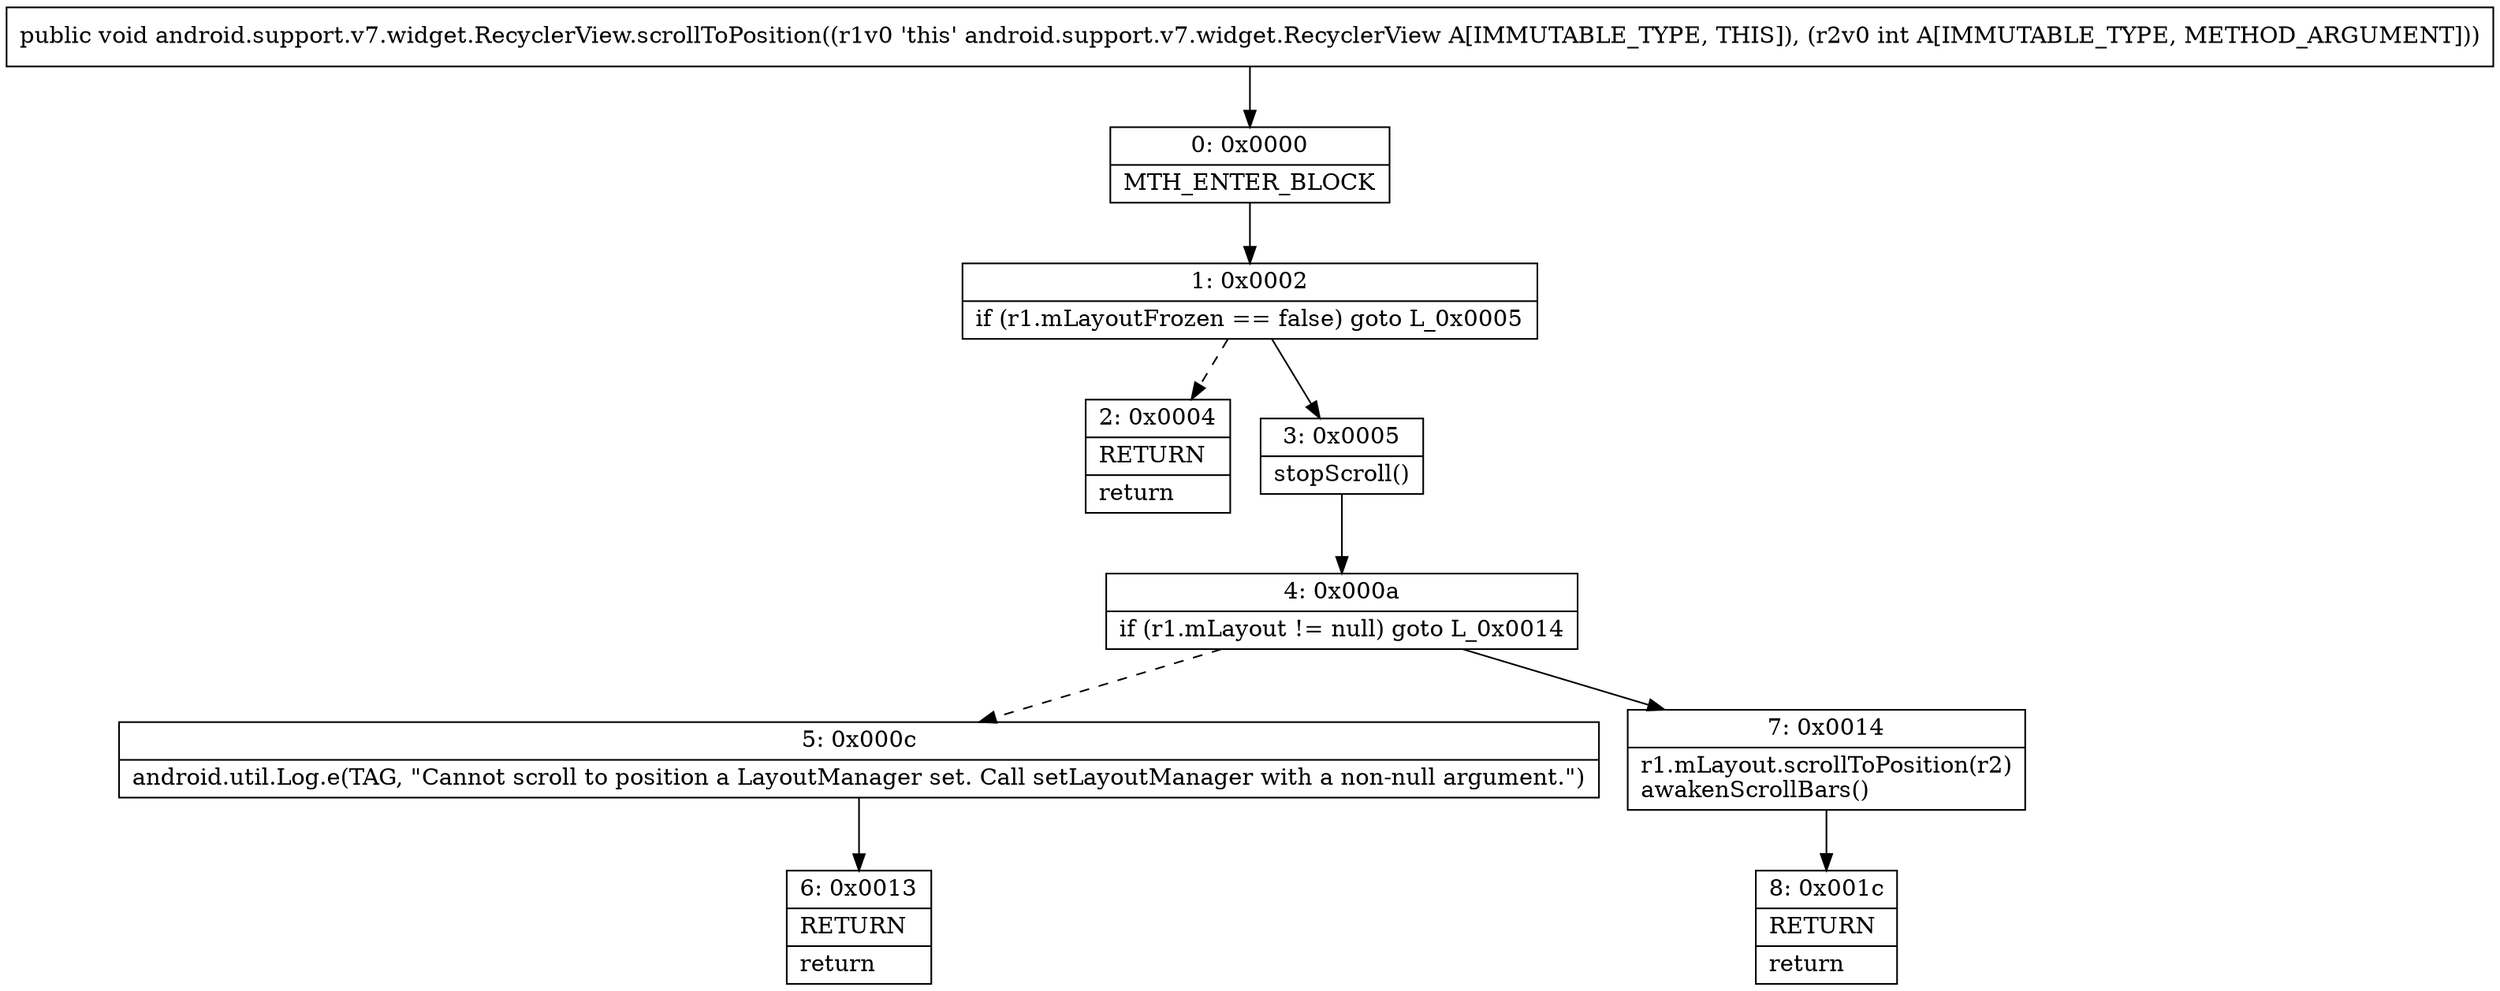digraph "CFG forandroid.support.v7.widget.RecyclerView.scrollToPosition(I)V" {
Node_0 [shape=record,label="{0\:\ 0x0000|MTH_ENTER_BLOCK\l}"];
Node_1 [shape=record,label="{1\:\ 0x0002|if (r1.mLayoutFrozen == false) goto L_0x0005\l}"];
Node_2 [shape=record,label="{2\:\ 0x0004|RETURN\l|return\l}"];
Node_3 [shape=record,label="{3\:\ 0x0005|stopScroll()\l}"];
Node_4 [shape=record,label="{4\:\ 0x000a|if (r1.mLayout != null) goto L_0x0014\l}"];
Node_5 [shape=record,label="{5\:\ 0x000c|android.util.Log.e(TAG, \"Cannot scroll to position a LayoutManager set. Call setLayoutManager with a non\-null argument.\")\l}"];
Node_6 [shape=record,label="{6\:\ 0x0013|RETURN\l|return\l}"];
Node_7 [shape=record,label="{7\:\ 0x0014|r1.mLayout.scrollToPosition(r2)\lawakenScrollBars()\l}"];
Node_8 [shape=record,label="{8\:\ 0x001c|RETURN\l|return\l}"];
MethodNode[shape=record,label="{public void android.support.v7.widget.RecyclerView.scrollToPosition((r1v0 'this' android.support.v7.widget.RecyclerView A[IMMUTABLE_TYPE, THIS]), (r2v0 int A[IMMUTABLE_TYPE, METHOD_ARGUMENT])) }"];
MethodNode -> Node_0;
Node_0 -> Node_1;
Node_1 -> Node_2[style=dashed];
Node_1 -> Node_3;
Node_3 -> Node_4;
Node_4 -> Node_5[style=dashed];
Node_4 -> Node_7;
Node_5 -> Node_6;
Node_7 -> Node_8;
}

